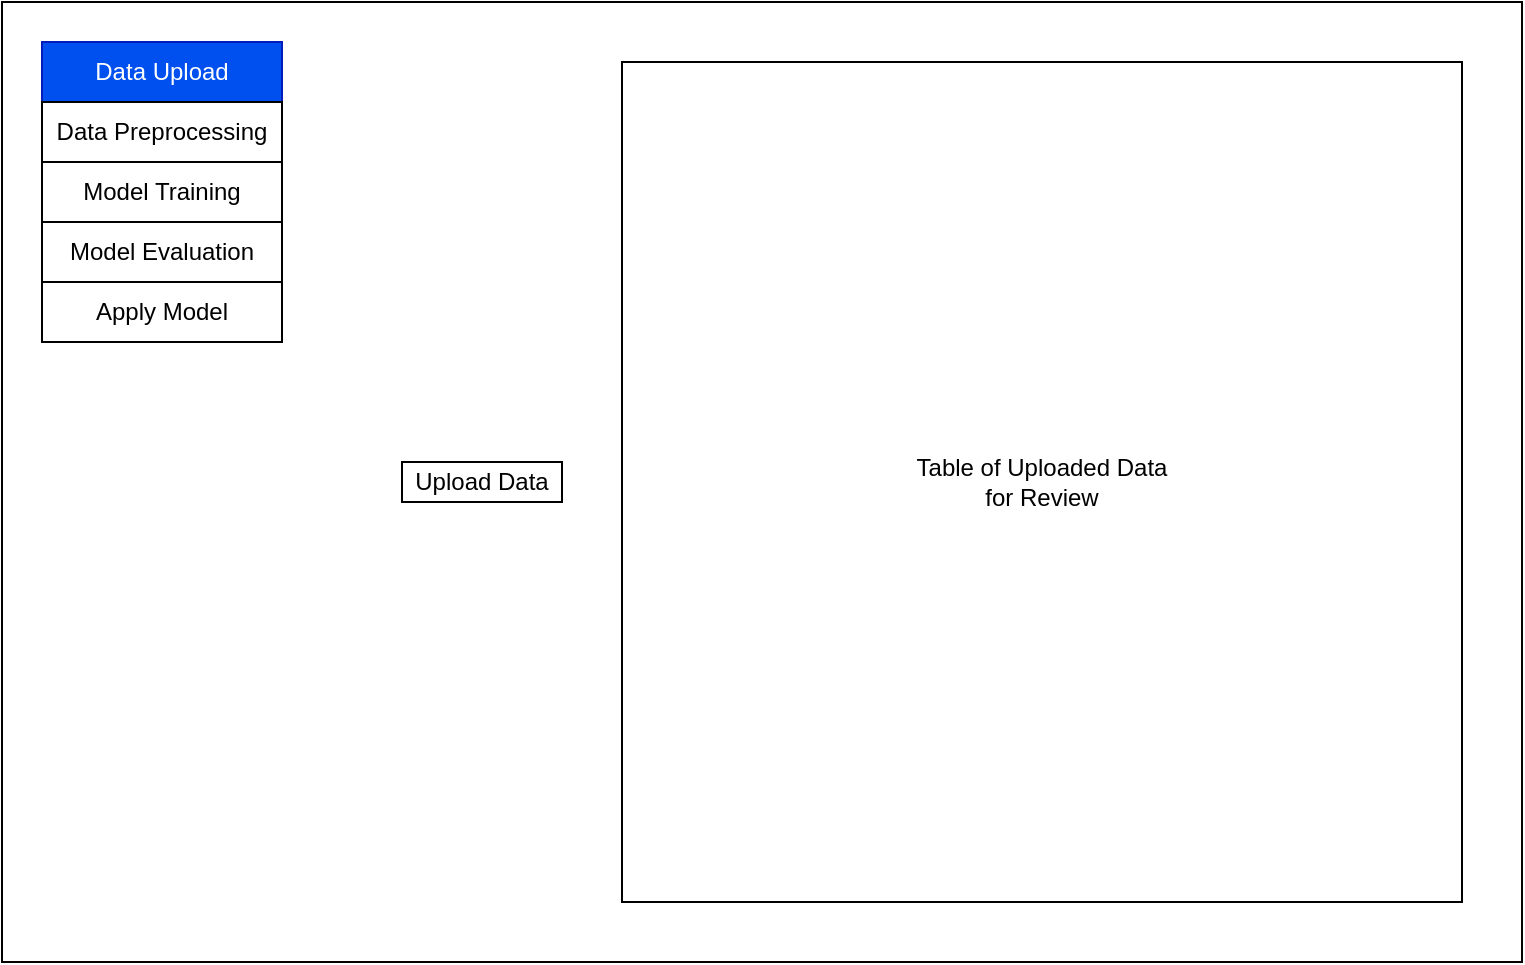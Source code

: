 <mxfile version="17.4.0" type="github" pages="5">
  <diagram id="4tYLgL0oTLtT2UZnyV7o" name="Data Upload">
    <mxGraphModel dx="3460" dy="1623" grid="1" gridSize="10" guides="1" tooltips="1" connect="1" arrows="1" fold="1" page="1" pageScale="1" pageWidth="1600" pageHeight="900" math="0" shadow="0">
      <root>
        <mxCell id="0" />
        <mxCell id="1" parent="0" />
        <mxCell id="48xXEbnAb-qMiGEoR66J-1" value="" style="rounded=0;whiteSpace=wrap;html=1;" parent="1" vertex="1">
          <mxGeometry x="40" y="40" width="760" height="480" as="geometry" />
        </mxCell>
        <mxCell id="48xXEbnAb-qMiGEoR66J-5" value="Upload Data" style="rounded=0;whiteSpace=wrap;html=1;" parent="1" vertex="1">
          <mxGeometry x="240" y="270" width="80" height="20" as="geometry" />
        </mxCell>
        <mxCell id="48xXEbnAb-qMiGEoR66J-6" value="&lt;div&gt;Table of Uploaded Data&lt;/div&gt;&lt;div&gt;for Review&lt;br&gt;&lt;/div&gt;" style="rounded=0;whiteSpace=wrap;html=1;" parent="1" vertex="1">
          <mxGeometry x="350" y="70" width="420" height="420" as="geometry" />
        </mxCell>
        <mxCell id="48xXEbnAb-qMiGEoR66J-12" value="" style="group" parent="1" vertex="1" connectable="0">
          <mxGeometry x="60" y="60" width="120" height="150" as="geometry" />
        </mxCell>
        <mxCell id="48xXEbnAb-qMiGEoR66J-7" value="Data Upload" style="rounded=0;whiteSpace=wrap;html=1;fillColor=#0050ef;fontColor=#ffffff;strokeColor=#001DBC;" parent="48xXEbnAb-qMiGEoR66J-12" vertex="1">
          <mxGeometry width="120" height="30" as="geometry" />
        </mxCell>
        <mxCell id="48xXEbnAb-qMiGEoR66J-8" value="Data Preprocessing" style="rounded=0;whiteSpace=wrap;html=1;" parent="48xXEbnAb-qMiGEoR66J-12" vertex="1">
          <mxGeometry y="30" width="120" height="30" as="geometry" />
        </mxCell>
        <mxCell id="48xXEbnAb-qMiGEoR66J-9" value="Model Training" style="rounded=0;whiteSpace=wrap;html=1;" parent="48xXEbnAb-qMiGEoR66J-12" vertex="1">
          <mxGeometry y="60" width="120" height="30" as="geometry" />
        </mxCell>
        <mxCell id="48xXEbnAb-qMiGEoR66J-10" value="Model Evaluation" style="rounded=0;whiteSpace=wrap;html=1;" parent="48xXEbnAb-qMiGEoR66J-12" vertex="1">
          <mxGeometry y="90" width="120" height="30" as="geometry" />
        </mxCell>
        <mxCell id="48xXEbnAb-qMiGEoR66J-11" value="Apply Model" style="rounded=0;whiteSpace=wrap;html=1;" parent="48xXEbnAb-qMiGEoR66J-12" vertex="1">
          <mxGeometry y="120" width="120" height="30" as="geometry" />
        </mxCell>
      </root>
    </mxGraphModel>
  </diagram>
  <diagram id="2YD4KkWJASeorrSyNjiq" name="Data Preprocessing">
    <mxGraphModel dx="1887" dy="3585" grid="1" gridSize="10" guides="1" tooltips="1" connect="1" arrows="1" fold="1" page="1" pageScale="1" pageWidth="1600" pageHeight="900" math="0" shadow="0">
      <root>
        <mxCell id="0" />
        <mxCell id="1" parent="0" />
        <mxCell id="Otzy1hnX19__8NzAMTI1-13" value="" style="group" vertex="1" connectable="0" parent="1">
          <mxGeometry x="20" y="-2690" width="1560" height="870" as="geometry" />
        </mxCell>
        <mxCell id="Otzy1hnX19__8NzAMTI1-1" value="" style="rounded=0;whiteSpace=wrap;html=1;container=0;" vertex="1" parent="Otzy1hnX19__8NzAMTI1-13">
          <mxGeometry width="1560.0" height="870.0" as="geometry" />
        </mxCell>
        <mxCell id="Otzy1hnX19__8NzAMTI1-2" value="" style="group" vertex="1" connectable="0" parent="Otzy1hnX19__8NzAMTI1-13">
          <mxGeometry x="41.053" y="36.25" width="246.316" height="271.875" as="geometry" />
        </mxCell>
        <mxCell id="Otzy1hnX19__8NzAMTI1-3" value="&lt;font style=&quot;font-size: 24px&quot;&gt;Data Upload&lt;/font&gt;" style="rounded=0;whiteSpace=wrap;html=1;" vertex="1" parent="Otzy1hnX19__8NzAMTI1-2">
          <mxGeometry width="246.316" height="54.375" as="geometry" />
        </mxCell>
        <mxCell id="Otzy1hnX19__8NzAMTI1-4" value="&lt;font style=&quot;font-size: 24px&quot;&gt;Data Preprocessing&lt;/font&gt;" style="rounded=0;whiteSpace=wrap;html=1;fillColor=#0050ef;fontColor=#ffffff;strokeColor=#001DBC;" vertex="1" parent="Otzy1hnX19__8NzAMTI1-2">
          <mxGeometry y="54.375" width="246.316" height="54.375" as="geometry" />
        </mxCell>
        <mxCell id="Otzy1hnX19__8NzAMTI1-5" value="&lt;font style=&quot;font-size: 24px&quot;&gt;Model Training&lt;/font&gt;" style="rounded=0;whiteSpace=wrap;html=1;" vertex="1" parent="Otzy1hnX19__8NzAMTI1-2">
          <mxGeometry y="108.75" width="246.316" height="54.375" as="geometry" />
        </mxCell>
        <mxCell id="Otzy1hnX19__8NzAMTI1-6" value="&lt;font style=&quot;font-size: 24px&quot;&gt;Model Evaluation&lt;/font&gt;" style="rounded=0;whiteSpace=wrap;html=1;" vertex="1" parent="Otzy1hnX19__8NzAMTI1-2">
          <mxGeometry y="163.125" width="246.316" height="54.375" as="geometry" />
        </mxCell>
        <mxCell id="Otzy1hnX19__8NzAMTI1-7" value="&lt;font style=&quot;font-size: 24px&quot;&gt;Apply Model&lt;/font&gt;" style="rounded=0;whiteSpace=wrap;html=1;" vertex="1" parent="Otzy1hnX19__8NzAMTI1-2">
          <mxGeometry y="217.5" width="246.316" height="54.375" as="geometry" />
        </mxCell>
        <mxCell id="Otzy1hnX19__8NzAMTI1-8" value="&lt;div style=&quot;font-size: 40px&quot;&gt;&lt;font style=&quot;font-size: 40px&quot;&gt;Table of Uploaded Data&lt;/font&gt;&lt;/div&gt;" style="rounded=0;whiteSpace=wrap;html=1;" vertex="1" parent="Otzy1hnX19__8NzAMTI1-13">
          <mxGeometry x="636.316" y="54.375" width="862.105" height="761.25" as="geometry" />
        </mxCell>
        <mxCell id="Otzy1hnX19__8NzAMTI1-9" value="&lt;font style=&quot;font-size: 28px&quot;&gt;ADD&lt;/font&gt;&lt;br&gt;&lt;span style=&quot;white-space: pre&quot;&gt;&lt;/span&gt;" style="rounded=0;whiteSpace=wrap;html=1;" vertex="1" parent="Otzy1hnX19__8NzAMTI1-13">
          <mxGeometry x="636.316" y="54.375" width="287.368" height="54.375" as="geometry" />
        </mxCell>
        <mxCell id="Otzy1hnX19__8NzAMTI1-10" value="&lt;font style=&quot;font-size: 28px&quot;&gt;UPDATE&lt;/font&gt;" style="rounded=0;whiteSpace=wrap;html=1;" vertex="1" parent="Otzy1hnX19__8NzAMTI1-13">
          <mxGeometry x="923.684" y="54.375" width="287.368" height="54.375" as="geometry" />
        </mxCell>
        <mxCell id="Otzy1hnX19__8NzAMTI1-12" value="&lt;font style=&quot;font-size: 28px&quot;&gt;DELETE&lt;/font&gt;" style="rounded=0;whiteSpace=wrap;html=1;" vertex="1" parent="Otzy1hnX19__8NzAMTI1-13">
          <mxGeometry x="1211.053" y="54.375" width="287.368" height="54.375" as="geometry" />
        </mxCell>
      </root>
    </mxGraphModel>
  </diagram>
  <diagram id="PwWvhvOilSZa0Q2SI5tz" name="Model Training">
    <mxGraphModel dx="2076" dy="74" grid="1" gridSize="10" guides="1" tooltips="1" connect="1" arrows="1" fold="1" page="1" pageScale="1" pageWidth="1600" pageHeight="900" math="0" shadow="0">
      <root>
        <mxCell id="0" />
        <mxCell id="1" parent="0" />
        <mxCell id="w5Ac310jICU0eDk8aLGA-17" value="" style="group" vertex="1" connectable="0" parent="1">
          <mxGeometry x="10" y="910" width="1580" height="880" as="geometry" />
        </mxCell>
        <mxCell id="w5Ac310jICU0eDk8aLGA-1" value="" style="rounded=0;whiteSpace=wrap;html=1;" vertex="1" parent="w5Ac310jICU0eDk8aLGA-17">
          <mxGeometry width="1580.0" height="880.0" as="geometry" />
        </mxCell>
        <mxCell id="w5Ac310jICU0eDk8aLGA-2" value="" style="group" vertex="1" connectable="0" parent="w5Ac310jICU0eDk8aLGA-17">
          <mxGeometry x="41.579" y="36.667" width="249.474" height="275" as="geometry" />
        </mxCell>
        <mxCell id="w5Ac310jICU0eDk8aLGA-3" value="&lt;font style=&quot;font-size: 26px&quot;&gt;Data Upload&lt;/font&gt;" style="rounded=0;whiteSpace=wrap;html=1;" vertex="1" parent="w5Ac310jICU0eDk8aLGA-2">
          <mxGeometry width="249.474" height="55.0" as="geometry" />
        </mxCell>
        <mxCell id="w5Ac310jICU0eDk8aLGA-4" value="&lt;font style=&quot;font-size: 26px&quot;&gt;Data Preprocessing&lt;/font&gt;" style="rounded=0;whiteSpace=wrap;html=1;" vertex="1" parent="w5Ac310jICU0eDk8aLGA-2">
          <mxGeometry y="55.0" width="249.474" height="55.0" as="geometry" />
        </mxCell>
        <mxCell id="w5Ac310jICU0eDk8aLGA-5" value="&lt;font style=&quot;font-size: 26px&quot;&gt;Model Training&lt;/font&gt;" style="rounded=0;whiteSpace=wrap;html=1;fillColor=#0050ef;fontColor=#ffffff;strokeColor=#001DBC;" vertex="1" parent="w5Ac310jICU0eDk8aLGA-2">
          <mxGeometry y="110.0" width="249.474" height="55.0" as="geometry" />
        </mxCell>
        <mxCell id="w5Ac310jICU0eDk8aLGA-6" value="&lt;font style=&quot;font-size: 26px&quot;&gt;Model Evaluation&lt;/font&gt;" style="rounded=0;whiteSpace=wrap;html=1;" vertex="1" parent="w5Ac310jICU0eDk8aLGA-2">
          <mxGeometry y="165.0" width="249.474" height="55.0" as="geometry" />
        </mxCell>
        <mxCell id="w5Ac310jICU0eDk8aLGA-7" value="&lt;font style=&quot;font-size: 26px&quot;&gt;Apply Model&lt;/font&gt;" style="rounded=0;whiteSpace=wrap;html=1;" vertex="1" parent="w5Ac310jICU0eDk8aLGA-2">
          <mxGeometry y="220.0" width="249.474" height="55.0" as="geometry" />
        </mxCell>
        <mxCell id="w5Ac310jICU0eDk8aLGA-8" value="&lt;font style=&quot;font-size: 22px&quot;&gt;start training&lt;/font&gt;" style="rounded=0;whiteSpace=wrap;html=1;" vertex="1" parent="w5Ac310jICU0eDk8aLGA-17">
          <mxGeometry x="415.789" y="440.0" width="207.895" height="36.667" as="geometry" />
        </mxCell>
        <mxCell id="w5Ac310jICU0eDk8aLGA-9" value="&lt;font style=&quot;font-size: 40px&quot;&gt;Configuration of Training&lt;/font&gt;" style="rounded=0;whiteSpace=wrap;html=1;" vertex="1" parent="w5Ac310jICU0eDk8aLGA-17">
          <mxGeometry x="644.474" y="55.0" width="873.158" height="366.667" as="geometry" />
        </mxCell>
        <mxCell id="w5Ac310jICU0eDk8aLGA-10" value="&lt;font style=&quot;font-size: 40px&quot;&gt;Traininglogs and Updates&lt;/font&gt;" style="rounded=0;whiteSpace=wrap;html=1;" vertex="1" parent="w5Ac310jICU0eDk8aLGA-17">
          <mxGeometry x="644.474" y="440.0" width="873.158" height="385.0" as="geometry" />
        </mxCell>
        <mxCell id="w5Ac310jICU0eDk8aLGA-11" value="&lt;font style=&quot;font-size: 22px&quot;&gt;continue training&lt;/font&gt;" style="rounded=0;whiteSpace=wrap;html=1;" vertex="1" parent="w5Ac310jICU0eDk8aLGA-17">
          <mxGeometry x="415.789" y="550" width="207.895" height="36.667" as="geometry" />
        </mxCell>
        <mxCell id="w5Ac310jICU0eDk8aLGA-12" value="&lt;font style=&quot;font-size: 22px&quot;&gt;save model&lt;/font&gt;" style="rounded=0;whiteSpace=wrap;html=1;" vertex="1" parent="w5Ac310jICU0eDk8aLGA-17">
          <mxGeometry x="415.789" y="788.333" width="207.895" height="36.667" as="geometry" />
        </mxCell>
        <mxCell id="w5Ac310jICU0eDk8aLGA-13" value="&lt;font style=&quot;font-size: 22px&quot;&gt;load saved model&lt;/font&gt;" style="rounded=0;whiteSpace=wrap;html=1;" vertex="1" parent="w5Ac310jICU0eDk8aLGA-17">
          <mxGeometry x="415.789" y="165.0" width="207.895" height="36.667" as="geometry" />
        </mxCell>
        <mxCell id="w5Ac310jICU0eDk8aLGA-14" value="&lt;font style=&quot;font-size: 22px&quot;&gt;pause training&lt;/font&gt;" style="rounded=0;whiteSpace=wrap;html=1;" vertex="1" parent="w5Ac310jICU0eDk8aLGA-17">
          <mxGeometry x="415.789" y="495.0" width="207.895" height="36.667" as="geometry" />
        </mxCell>
        <mxCell id="w5Ac310jICU0eDk8aLGA-15" value="&lt;font style=&quot;font-size: 22px&quot;&gt;save configuration&lt;/font&gt;" style="rounded=0;whiteSpace=wrap;html=1;" vertex="1" parent="w5Ac310jICU0eDk8aLGA-17">
          <mxGeometry x="415.789" y="55.0" width="207.895" height="36.667" as="geometry" />
        </mxCell>
        <mxCell id="w5Ac310jICU0eDk8aLGA-16" value="&lt;font style=&quot;font-size: 22px&quot;&gt;load configuration&lt;/font&gt;" style="rounded=0;whiteSpace=wrap;html=1;" vertex="1" parent="w5Ac310jICU0eDk8aLGA-17">
          <mxGeometry x="415.789" y="110.0" width="207.895" height="36.667" as="geometry" />
        </mxCell>
      </root>
    </mxGraphModel>
  </diagram>
  <diagram id="av-h_516lMuXDA2QhC8v" name="Model Evaluation">
    <mxGraphModel dx="2076" dy="74" grid="1" gridSize="10" guides="1" tooltips="1" connect="1" arrows="1" fold="1" page="1" pageScale="1" pageWidth="1600" pageHeight="900" math="0" shadow="0">
      <root>
        <mxCell id="0" />
        <mxCell id="1" parent="0" />
        <mxCell id="0uqhxna5nsCSR2Acmhwn-1" value="" style="rounded=0;whiteSpace=wrap;html=1;" vertex="1" parent="1">
          <mxGeometry x="40" y="1600" width="760" height="480" as="geometry" />
        </mxCell>
        <mxCell id="0uqhxna5nsCSR2Acmhwn-2" value="" style="group" vertex="1" connectable="0" parent="1">
          <mxGeometry x="60" y="1620" width="120" height="150" as="geometry" />
        </mxCell>
        <mxCell id="0uqhxna5nsCSR2Acmhwn-3" value="Data Upload" style="rounded=0;whiteSpace=wrap;html=1;" vertex="1" parent="0uqhxna5nsCSR2Acmhwn-2">
          <mxGeometry width="120" height="30" as="geometry" />
        </mxCell>
        <mxCell id="0uqhxna5nsCSR2Acmhwn-4" value="Data Preprocessing" style="rounded=0;whiteSpace=wrap;html=1;" vertex="1" parent="0uqhxna5nsCSR2Acmhwn-2">
          <mxGeometry y="30" width="120" height="30" as="geometry" />
        </mxCell>
        <mxCell id="0uqhxna5nsCSR2Acmhwn-5" value="Model Training" style="rounded=0;whiteSpace=wrap;html=1;" vertex="1" parent="0uqhxna5nsCSR2Acmhwn-2">
          <mxGeometry y="60" width="120" height="30" as="geometry" />
        </mxCell>
        <mxCell id="0uqhxna5nsCSR2Acmhwn-6" value="Model Evaluation" style="rounded=0;whiteSpace=wrap;html=1;fillColor=#0050ef;fontColor=#ffffff;strokeColor=#001DBC;" vertex="1" parent="0uqhxna5nsCSR2Acmhwn-2">
          <mxGeometry y="90" width="120" height="30" as="geometry" />
        </mxCell>
        <mxCell id="0uqhxna5nsCSR2Acmhwn-7" value="Apply Model" style="rounded=0;whiteSpace=wrap;html=1;" vertex="1" parent="0uqhxna5nsCSR2Acmhwn-2">
          <mxGeometry y="120" width="120" height="30" as="geometry" />
        </mxCell>
        <mxCell id="0uqhxna5nsCSR2Acmhwn-8" value="Evaluation Graphs" style="rounded=0;whiteSpace=wrap;html=1;" vertex="1" parent="1">
          <mxGeometry x="350" y="1630" width="420" height="210" as="geometry" />
        </mxCell>
        <mxCell id="0uqhxna5nsCSR2Acmhwn-9" value="evaluate model" style="rounded=0;whiteSpace=wrap;html=1;" vertex="1" parent="1">
          <mxGeometry x="240" y="1630" width="100" height="20" as="geometry" />
        </mxCell>
        <mxCell id="0uqhxna5nsCSR2Acmhwn-10" value="Evaluation Information" style="rounded=0;whiteSpace=wrap;html=1;" vertex="1" parent="1">
          <mxGeometry x="350" y="1850" width="420" height="200" as="geometry" />
        </mxCell>
      </root>
    </mxGraphModel>
  </diagram>
  <diagram id="NXiatLwmGJsIgTr0cSIw" name="Inference">
    <mxGraphModel dx="2595" dy="-582" grid="1" gridSize="10" guides="1" tooltips="1" connect="1" arrows="1" fold="1" page="1" pageScale="1" pageWidth="1600" pageHeight="900" math="0" shadow="0">
      <root>
        <mxCell id="0" />
        <mxCell id="1" parent="0" />
        <mxCell id="VWx-OxyN2IQOI6Jk77Cx-1" value="" style="rounded=0;whiteSpace=wrap;html=1;" vertex="1" parent="1">
          <mxGeometry x="40" y="2120" width="760" height="480" as="geometry" />
        </mxCell>
        <mxCell id="VWx-OxyN2IQOI6Jk77Cx-2" value="" style="group" vertex="1" connectable="0" parent="1">
          <mxGeometry x="60" y="2140" width="120" height="150" as="geometry" />
        </mxCell>
        <mxCell id="VWx-OxyN2IQOI6Jk77Cx-3" value="Data Upload" style="rounded=0;whiteSpace=wrap;html=1;" vertex="1" parent="VWx-OxyN2IQOI6Jk77Cx-2">
          <mxGeometry width="120" height="30" as="geometry" />
        </mxCell>
        <mxCell id="VWx-OxyN2IQOI6Jk77Cx-4" value="Data Preprocessing" style="rounded=0;whiteSpace=wrap;html=1;" vertex="1" parent="VWx-OxyN2IQOI6Jk77Cx-2">
          <mxGeometry y="30" width="120" height="30" as="geometry" />
        </mxCell>
        <mxCell id="VWx-OxyN2IQOI6Jk77Cx-5" value="Model Training" style="rounded=0;whiteSpace=wrap;html=1;" vertex="1" parent="VWx-OxyN2IQOI6Jk77Cx-2">
          <mxGeometry y="60" width="120" height="30" as="geometry" />
        </mxCell>
        <mxCell id="VWx-OxyN2IQOI6Jk77Cx-6" value="Model Evaluation" style="rounded=0;whiteSpace=wrap;html=1;" vertex="1" parent="VWx-OxyN2IQOI6Jk77Cx-2">
          <mxGeometry y="90" width="120" height="30" as="geometry" />
        </mxCell>
        <mxCell id="VWx-OxyN2IQOI6Jk77Cx-7" value="Apply Model" style="rounded=0;whiteSpace=wrap;html=1;fillColor=#0050ef;fontColor=#ffffff;strokeColor=#001DBC;" vertex="1" parent="VWx-OxyN2IQOI6Jk77Cx-2">
          <mxGeometry y="120" width="120" height="30" as="geometry" />
        </mxCell>
        <mxCell id="VWx-OxyN2IQOI6Jk77Cx-8" value="Data Preview" style="rounded=0;whiteSpace=wrap;html=1;" vertex="1" parent="1">
          <mxGeometry x="350" y="2210" width="420" height="230" as="geometry" />
        </mxCell>
        <mxCell id="VWx-OxyN2IQOI6Jk77Cx-9" value="apply model" style="rounded=0;whiteSpace=wrap;html=1;" vertex="1" parent="1">
          <mxGeometry x="510" y="2460" width="100" height="20" as="geometry" />
        </mxCell>
        <mxCell id="VWx-OxyN2IQOI6Jk77Cx-10" value="Result" style="rounded=0;whiteSpace=wrap;html=1;" vertex="1" parent="1">
          <mxGeometry x="350" y="2500" width="420" height="70" as="geometry" />
        </mxCell>
        <mxCell id="VWx-OxyN2IQOI6Jk77Cx-11" value="upload data" style="rounded=0;whiteSpace=wrap;html=1;" vertex="1" parent="1">
          <mxGeometry x="510" y="2170" width="100" height="20" as="geometry" />
        </mxCell>
      </root>
    </mxGraphModel>
  </diagram>
</mxfile>
